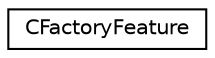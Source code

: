 digraph "Graphical Class Hierarchy"
{
  edge [fontname="Helvetica",fontsize="10",labelfontname="Helvetica",labelfontsize="10"];
  node [fontname="Helvetica",fontsize="10",shape=record];
  rankdir="LR";
  Node1 [label="CFactoryFeature",height=0.2,width=0.4,color="black", fillcolor="white", style="filled",URL="$class_c_factory_feature.html"];
}
